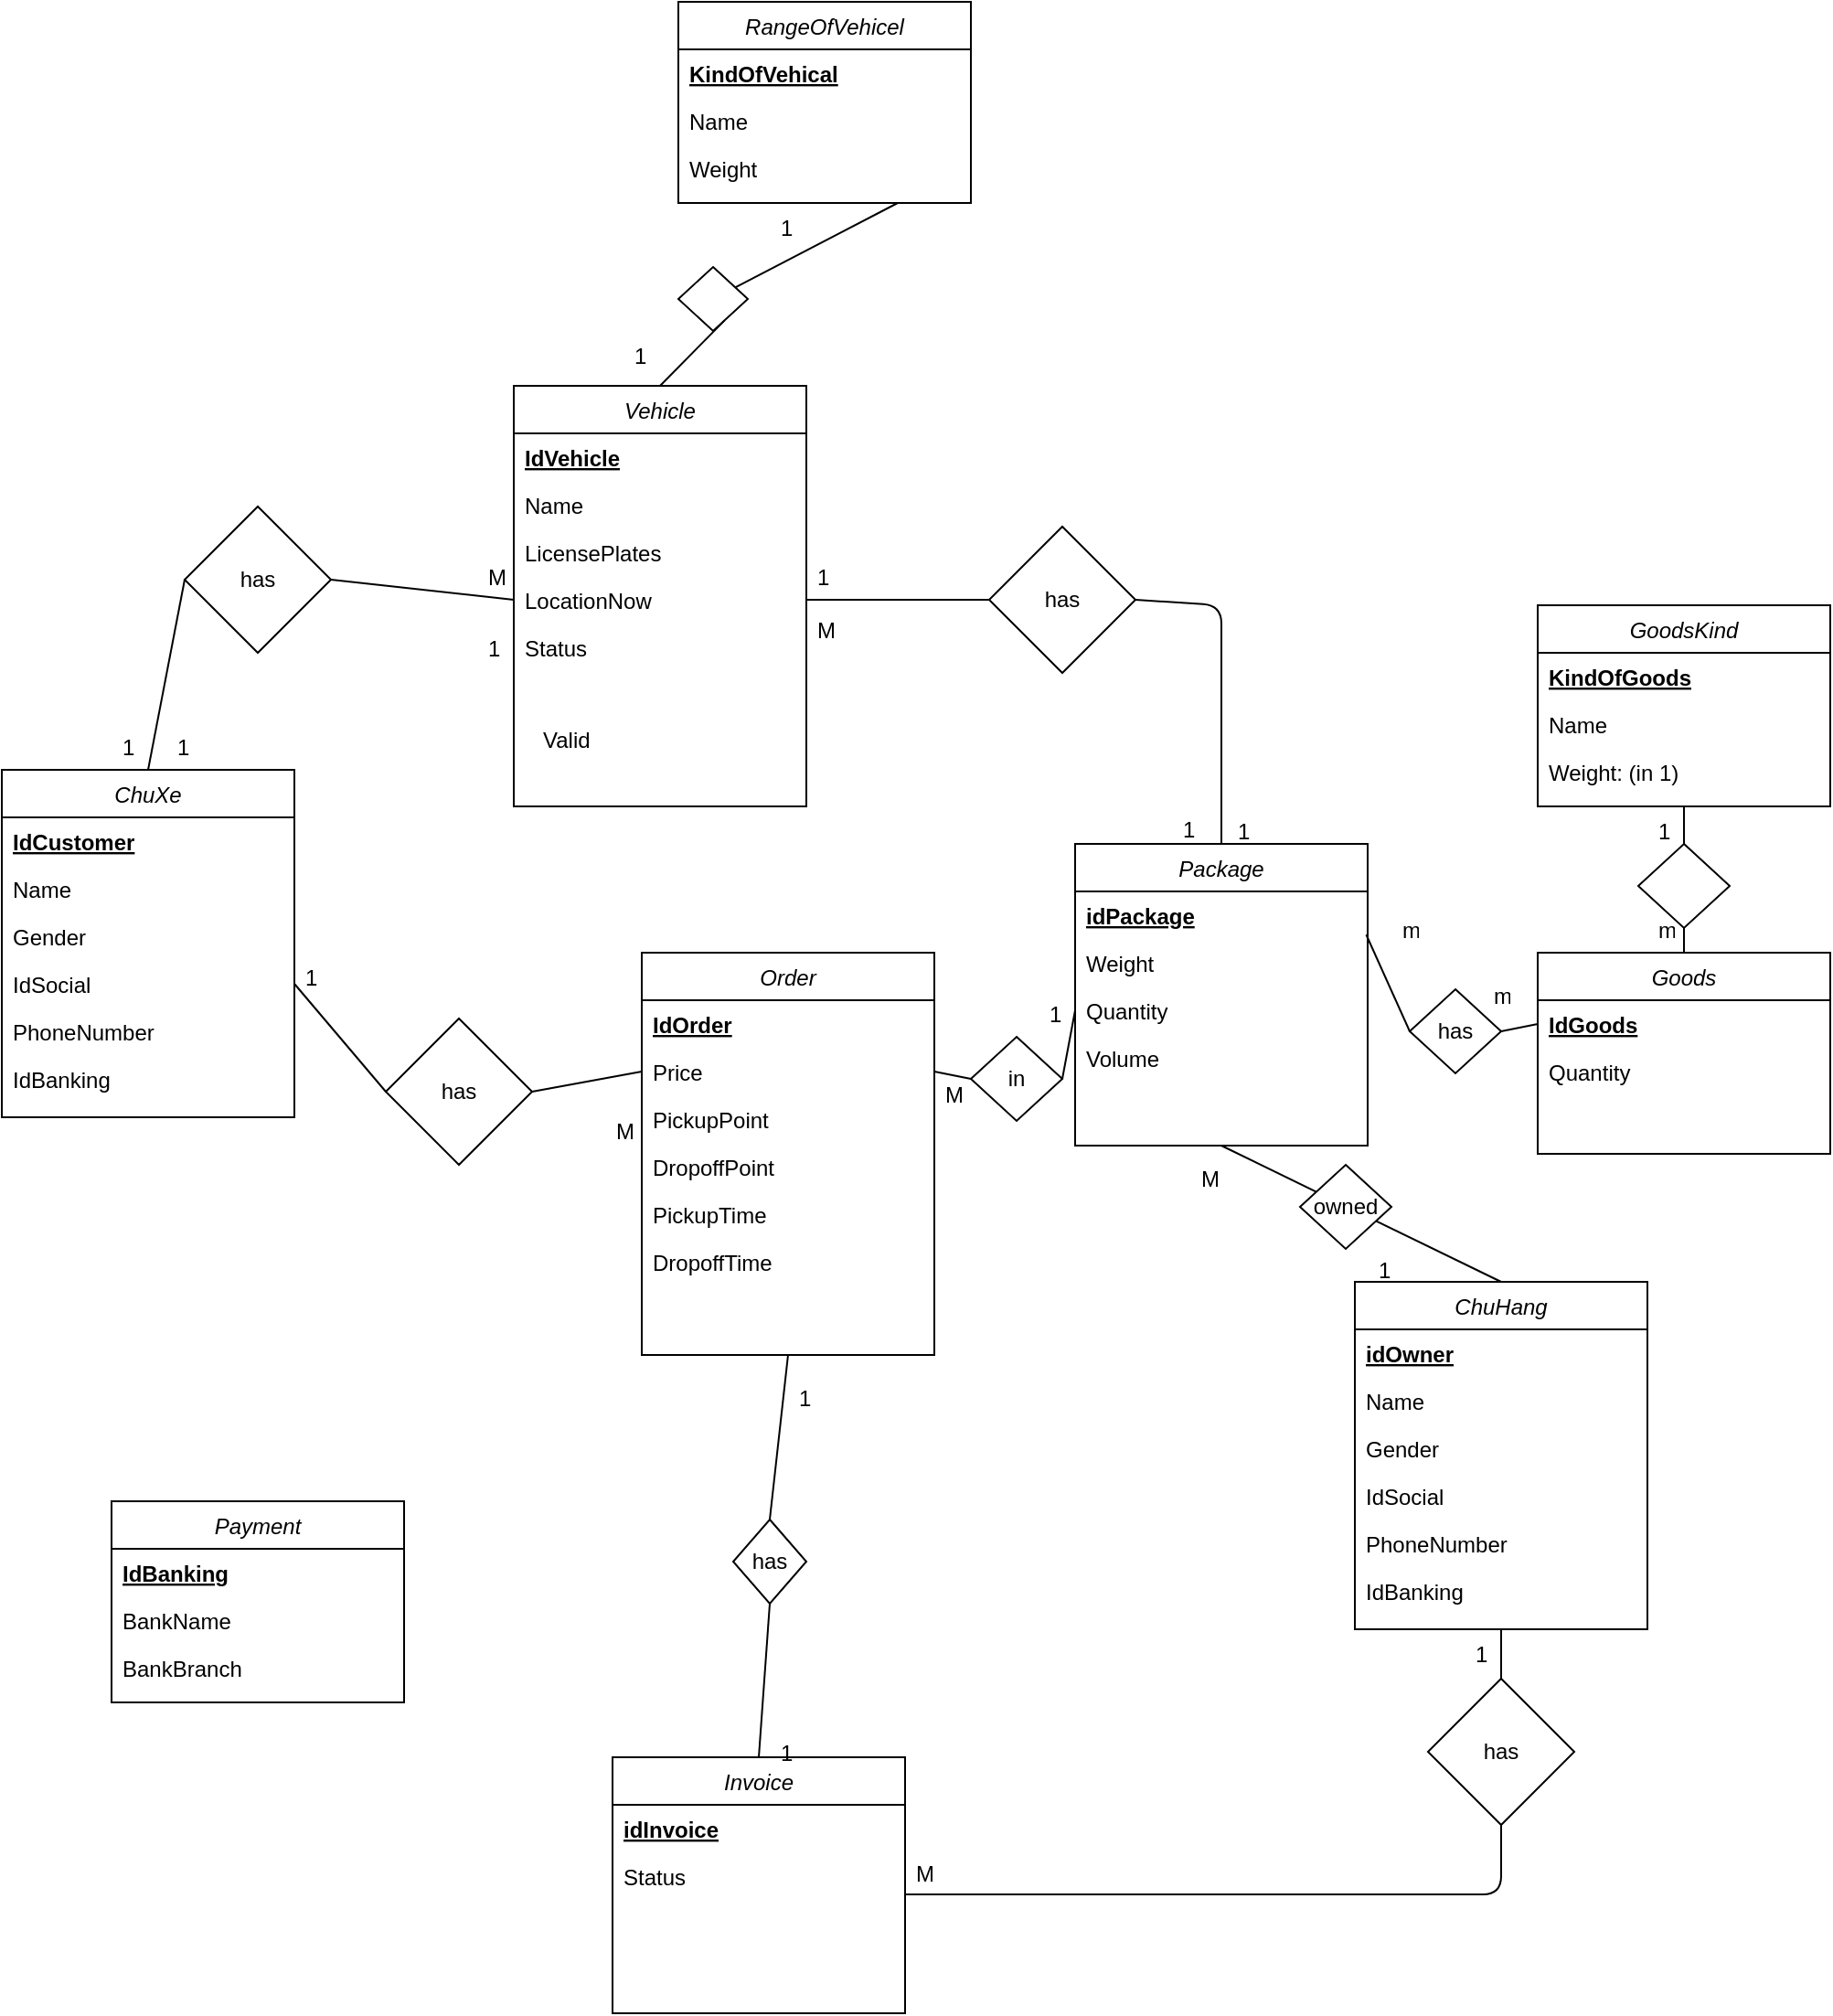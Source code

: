 <mxfile version="14.9.6" type="github">
  <diagram id="C5RBs43oDa-KdzZeNtuy" name="Page-1">
    <mxGraphModel dx="1450" dy="1906" grid="1" gridSize="10" guides="1" tooltips="1" connect="1" arrows="1" fold="1" page="1" pageScale="1" pageWidth="827" pageHeight="1169" math="0" shadow="0">
      <root>
        <mxCell id="WIyWlLk6GJQsqaUBKTNV-0" />
        <mxCell id="WIyWlLk6GJQsqaUBKTNV-1" parent="WIyWlLk6GJQsqaUBKTNV-0" />
        <mxCell id="zkfFHV4jXpPFQw0GAbJ--0" value="ChuXe" style="swimlane;fontStyle=2;align=center;verticalAlign=top;childLayout=stackLayout;horizontal=1;startSize=26;horizontalStack=0;resizeParent=1;resizeLast=0;collapsible=1;marginBottom=0;rounded=0;shadow=0;strokeWidth=1;" parent="WIyWlLk6GJQsqaUBKTNV-1" vertex="1">
          <mxGeometry x="80" y="250" width="160" height="190" as="geometry">
            <mxRectangle x="230" y="140" width="160" height="26" as="alternateBounds" />
          </mxGeometry>
        </mxCell>
        <mxCell id="zkfFHV4jXpPFQw0GAbJ--1" value="IdCustomer" style="text;align=left;verticalAlign=top;spacingLeft=4;spacingRight=4;overflow=hidden;rotatable=0;points=[[0,0.5],[1,0.5]];portConstraint=eastwest;fontStyle=5" parent="zkfFHV4jXpPFQw0GAbJ--0" vertex="1">
          <mxGeometry y="26" width="160" height="26" as="geometry" />
        </mxCell>
        <mxCell id="zkfFHV4jXpPFQw0GAbJ--2" value="Name" style="text;align=left;verticalAlign=top;spacingLeft=4;spacingRight=4;overflow=hidden;rotatable=0;points=[[0,0.5],[1,0.5]];portConstraint=eastwest;rounded=0;shadow=0;html=0;" parent="zkfFHV4jXpPFQw0GAbJ--0" vertex="1">
          <mxGeometry y="52" width="160" height="26" as="geometry" />
        </mxCell>
        <mxCell id="zkfFHV4jXpPFQw0GAbJ--3" value="Gender" style="text;align=left;verticalAlign=top;spacingLeft=4;spacingRight=4;overflow=hidden;rotatable=0;points=[[0,0.5],[1,0.5]];portConstraint=eastwest;rounded=0;shadow=0;html=0;" parent="zkfFHV4jXpPFQw0GAbJ--0" vertex="1">
          <mxGeometry y="78" width="160" height="26" as="geometry" />
        </mxCell>
        <mxCell id="LbnOYdS_xRsqvD0Dt-BC-5" value="IdSocial&#xa;" style="text;align=left;verticalAlign=top;spacingLeft=4;spacingRight=4;overflow=hidden;rotatable=0;points=[[0,0.5],[1,0.5]];portConstraint=eastwest;rounded=0;shadow=0;html=0;" parent="zkfFHV4jXpPFQw0GAbJ--0" vertex="1">
          <mxGeometry y="104" width="160" height="26" as="geometry" />
        </mxCell>
        <mxCell id="LbnOYdS_xRsqvD0Dt-BC-7" value="PhoneNumber&#xa;" style="text;align=left;verticalAlign=top;spacingLeft=4;spacingRight=4;overflow=hidden;rotatable=0;points=[[0,0.5],[1,0.5]];portConstraint=eastwest;rounded=0;shadow=0;html=0;" parent="zkfFHV4jXpPFQw0GAbJ--0" vertex="1">
          <mxGeometry y="130" width="160" height="26" as="geometry" />
        </mxCell>
        <mxCell id="LbnOYdS_xRsqvD0Dt-BC-6" value="IdBanking&#xa;" style="text;align=left;verticalAlign=top;spacingLeft=4;spacingRight=4;overflow=hidden;rotatable=0;points=[[0,0.5],[1,0.5]];portConstraint=eastwest;rounded=0;shadow=0;html=0;" parent="zkfFHV4jXpPFQw0GAbJ--0" vertex="1">
          <mxGeometry y="156" width="160" height="26" as="geometry" />
        </mxCell>
        <mxCell id="LbnOYdS_xRsqvD0Dt-BC-8" value="Payment" style="swimlane;fontStyle=2;align=center;verticalAlign=top;childLayout=stackLayout;horizontal=1;startSize=26;horizontalStack=0;resizeParent=1;resizeLast=0;collapsible=1;marginBottom=0;rounded=0;shadow=0;strokeWidth=1;" parent="WIyWlLk6GJQsqaUBKTNV-1" vertex="1">
          <mxGeometry x="140" y="650" width="160" height="110" as="geometry">
            <mxRectangle x="230" y="140" width="160" height="26" as="alternateBounds" />
          </mxGeometry>
        </mxCell>
        <mxCell id="LbnOYdS_xRsqvD0Dt-BC-9" value="IdBanking&#xa;" style="text;align=left;verticalAlign=top;spacingLeft=4;spacingRight=4;overflow=hidden;rotatable=0;points=[[0,0.5],[1,0.5]];portConstraint=eastwest;fontStyle=5" parent="LbnOYdS_xRsqvD0Dt-BC-8" vertex="1">
          <mxGeometry y="26" width="160" height="26" as="geometry" />
        </mxCell>
        <mxCell id="LbnOYdS_xRsqvD0Dt-BC-10" value="BankName" style="text;align=left;verticalAlign=top;spacingLeft=4;spacingRight=4;overflow=hidden;rotatable=0;points=[[0,0.5],[1,0.5]];portConstraint=eastwest;rounded=0;shadow=0;html=0;" parent="LbnOYdS_xRsqvD0Dt-BC-8" vertex="1">
          <mxGeometry y="52" width="160" height="26" as="geometry" />
        </mxCell>
        <mxCell id="LbnOYdS_xRsqvD0Dt-BC-13" value="BankBranch&#xa;" style="text;align=left;verticalAlign=top;spacingLeft=4;spacingRight=4;overflow=hidden;rotatable=0;points=[[0,0.5],[1,0.5]];portConstraint=eastwest;rounded=0;shadow=0;html=0;" parent="LbnOYdS_xRsqvD0Dt-BC-8" vertex="1">
          <mxGeometry y="78" width="160" height="26" as="geometry" />
        </mxCell>
        <mxCell id="LbnOYdS_xRsqvD0Dt-BC-24" value="Vehicle&#xa;&#xa;" style="swimlane;fontStyle=2;align=center;verticalAlign=top;childLayout=stackLayout;horizontal=1;startSize=26;horizontalStack=0;resizeParent=1;resizeLast=0;collapsible=1;marginBottom=0;rounded=0;shadow=0;strokeWidth=1;" parent="WIyWlLk6GJQsqaUBKTNV-1" vertex="1">
          <mxGeometry x="360" y="40" width="160" height="230" as="geometry">
            <mxRectangle x="230" y="140" width="160" height="26" as="alternateBounds" />
          </mxGeometry>
        </mxCell>
        <mxCell id="LbnOYdS_xRsqvD0Dt-BC-25" value="IdVehicle&#xa;&#xa;" style="text;align=left;verticalAlign=top;spacingLeft=4;spacingRight=4;overflow=hidden;rotatable=0;points=[[0,0.5],[1,0.5]];portConstraint=eastwest;fontStyle=5" parent="LbnOYdS_xRsqvD0Dt-BC-24" vertex="1">
          <mxGeometry y="26" width="160" height="26" as="geometry" />
        </mxCell>
        <mxCell id="V5KJxIIhQIPEZ72Jyf_U-101" value="Name" style="text;align=left;verticalAlign=top;spacingLeft=4;spacingRight=4;overflow=hidden;rotatable=0;points=[[0,0.5],[1,0.5]];portConstraint=eastwest;rounded=0;shadow=0;html=0;" vertex="1" parent="LbnOYdS_xRsqvD0Dt-BC-24">
          <mxGeometry y="52" width="160" height="26" as="geometry" />
        </mxCell>
        <mxCell id="V5KJxIIhQIPEZ72Jyf_U-98" value="LicensePlates" style="text;align=left;verticalAlign=top;spacingLeft=4;spacingRight=4;overflow=hidden;rotatable=0;points=[[0,0.5],[1,0.5]];portConstraint=eastwest;rounded=0;shadow=0;html=0;" vertex="1" parent="LbnOYdS_xRsqvD0Dt-BC-24">
          <mxGeometry y="78" width="160" height="26" as="geometry" />
        </mxCell>
        <mxCell id="LbnOYdS_xRsqvD0Dt-BC-82" value="LocationNow&#xa;" style="text;align=left;verticalAlign=top;spacingLeft=4;spacingRight=4;overflow=hidden;rotatable=0;points=[[0,0.5],[1,0.5]];portConstraint=eastwest;rounded=0;shadow=0;html=0;" parent="LbnOYdS_xRsqvD0Dt-BC-24" vertex="1">
          <mxGeometry y="104" width="160" height="26" as="geometry" />
        </mxCell>
        <mxCell id="V5KJxIIhQIPEZ72Jyf_U-100" value="Status" style="text;align=left;verticalAlign=top;spacingLeft=4;spacingRight=4;overflow=hidden;rotatable=0;points=[[0,0.5],[1,0.5]];portConstraint=eastwest;rounded=0;shadow=0;html=0;" vertex="1" parent="LbnOYdS_xRsqvD0Dt-BC-24">
          <mxGeometry y="130" width="160" height="26" as="geometry" />
        </mxCell>
        <mxCell id="LbnOYdS_xRsqvD0Dt-BC-31" value="RangeOfVehicel&#xa;" style="swimlane;fontStyle=2;align=center;verticalAlign=top;childLayout=stackLayout;horizontal=1;startSize=26;horizontalStack=0;resizeParent=1;resizeLast=0;collapsible=1;marginBottom=0;rounded=0;shadow=0;strokeWidth=1;" parent="WIyWlLk6GJQsqaUBKTNV-1" vertex="1">
          <mxGeometry x="450" y="-170" width="160" height="110" as="geometry">
            <mxRectangle x="230" y="140" width="160" height="26" as="alternateBounds" />
          </mxGeometry>
        </mxCell>
        <mxCell id="LbnOYdS_xRsqvD0Dt-BC-32" value="KindOfVehical" style="text;align=left;verticalAlign=top;spacingLeft=4;spacingRight=4;overflow=hidden;rotatable=0;points=[[0,0.5],[1,0.5]];portConstraint=eastwest;fontStyle=5" parent="LbnOYdS_xRsqvD0Dt-BC-31" vertex="1">
          <mxGeometry y="26" width="160" height="26" as="geometry" />
        </mxCell>
        <mxCell id="LbnOYdS_xRsqvD0Dt-BC-33" value="Name" style="text;align=left;verticalAlign=top;spacingLeft=4;spacingRight=4;overflow=hidden;rotatable=0;points=[[0,0.5],[1,0.5]];portConstraint=eastwest;rounded=0;shadow=0;html=0;" parent="LbnOYdS_xRsqvD0Dt-BC-31" vertex="1">
          <mxGeometry y="52" width="160" height="26" as="geometry" />
        </mxCell>
        <mxCell id="LbnOYdS_xRsqvD0Dt-BC-34" value="Weight" style="text;align=left;verticalAlign=top;spacingLeft=4;spacingRight=4;overflow=hidden;rotatable=0;points=[[0,0.5],[1,0.5]];portConstraint=eastwest;rounded=0;shadow=0;html=0;" parent="LbnOYdS_xRsqvD0Dt-BC-31" vertex="1">
          <mxGeometry y="78" width="160" height="26" as="geometry" />
        </mxCell>
        <mxCell id="LbnOYdS_xRsqvD0Dt-BC-42" value="Goods" style="swimlane;fontStyle=2;align=center;verticalAlign=top;childLayout=stackLayout;horizontal=1;startSize=26;horizontalStack=0;resizeParent=1;resizeLast=0;collapsible=1;marginBottom=0;rounded=0;shadow=0;strokeWidth=1;" parent="WIyWlLk6GJQsqaUBKTNV-1" vertex="1">
          <mxGeometry x="920" y="350" width="160" height="110" as="geometry">
            <mxRectangle x="230" y="140" width="160" height="26" as="alternateBounds" />
          </mxGeometry>
        </mxCell>
        <mxCell id="LbnOYdS_xRsqvD0Dt-BC-43" value="IdGoods&#xa;" style="text;align=left;verticalAlign=top;spacingLeft=4;spacingRight=4;overflow=hidden;rotatable=0;points=[[0,0.5],[1,0.5]];portConstraint=eastwest;fontStyle=5" parent="LbnOYdS_xRsqvD0Dt-BC-42" vertex="1">
          <mxGeometry y="26" width="160" height="26" as="geometry" />
        </mxCell>
        <mxCell id="LbnOYdS_xRsqvD0Dt-BC-44" value="Quantity" style="text;align=left;verticalAlign=top;spacingLeft=4;spacingRight=4;overflow=hidden;rotatable=0;points=[[0,0.5],[1,0.5]];portConstraint=eastwest;rounded=0;shadow=0;html=0;" parent="LbnOYdS_xRsqvD0Dt-BC-42" vertex="1">
          <mxGeometry y="52" width="160" height="26" as="geometry" />
        </mxCell>
        <mxCell id="LbnOYdS_xRsqvD0Dt-BC-50" value="GoodsKind" style="swimlane;fontStyle=2;align=center;verticalAlign=top;childLayout=stackLayout;horizontal=1;startSize=26;horizontalStack=0;resizeParent=1;resizeLast=0;collapsible=1;marginBottom=0;rounded=0;shadow=0;strokeWidth=1;" parent="WIyWlLk6GJQsqaUBKTNV-1" vertex="1">
          <mxGeometry x="920" y="160" width="160" height="110" as="geometry">
            <mxRectangle x="230" y="140" width="160" height="26" as="alternateBounds" />
          </mxGeometry>
        </mxCell>
        <mxCell id="LbnOYdS_xRsqvD0Dt-BC-51" value="KindOfGoods" style="text;align=left;verticalAlign=top;spacingLeft=4;spacingRight=4;overflow=hidden;rotatable=0;points=[[0,0.5],[1,0.5]];portConstraint=eastwest;fontStyle=5" parent="LbnOYdS_xRsqvD0Dt-BC-50" vertex="1">
          <mxGeometry y="26" width="160" height="26" as="geometry" />
        </mxCell>
        <mxCell id="LbnOYdS_xRsqvD0Dt-BC-52" value="Name" style="text;align=left;verticalAlign=top;spacingLeft=4;spacingRight=4;overflow=hidden;rotatable=0;points=[[0,0.5],[1,0.5]];portConstraint=eastwest;rounded=0;shadow=0;html=0;" parent="LbnOYdS_xRsqvD0Dt-BC-50" vertex="1">
          <mxGeometry y="52" width="160" height="26" as="geometry" />
        </mxCell>
        <mxCell id="LbnOYdS_xRsqvD0Dt-BC-53" value="Weight: (in 1)" style="text;align=left;verticalAlign=top;spacingLeft=4;spacingRight=4;overflow=hidden;rotatable=0;points=[[0,0.5],[1,0.5]];portConstraint=eastwest;rounded=0;shadow=0;html=0;" parent="LbnOYdS_xRsqvD0Dt-BC-50" vertex="1">
          <mxGeometry y="78" width="160" height="26" as="geometry" />
        </mxCell>
        <mxCell id="LbnOYdS_xRsqvD0Dt-BC-59" value="Package&#xa;" style="swimlane;fontStyle=2;align=center;verticalAlign=top;childLayout=stackLayout;horizontal=1;startSize=26;horizontalStack=0;resizeParent=1;resizeLast=0;collapsible=1;marginBottom=0;rounded=0;shadow=0;strokeWidth=1;" parent="WIyWlLk6GJQsqaUBKTNV-1" vertex="1">
          <mxGeometry x="667" y="290.5" width="160" height="165" as="geometry">
            <mxRectangle x="230" y="140" width="160" height="26" as="alternateBounds" />
          </mxGeometry>
        </mxCell>
        <mxCell id="LbnOYdS_xRsqvD0Dt-BC-60" value="idPackage" style="text;align=left;verticalAlign=top;spacingLeft=4;spacingRight=4;overflow=hidden;rotatable=0;points=[[0,0.5],[1,0.5]];portConstraint=eastwest;fontStyle=5" parent="LbnOYdS_xRsqvD0Dt-BC-59" vertex="1">
          <mxGeometry y="26" width="160" height="26" as="geometry" />
        </mxCell>
        <mxCell id="LbnOYdS_xRsqvD0Dt-BC-64" value="Weight" style="text;align=left;verticalAlign=top;spacingLeft=4;spacingRight=4;overflow=hidden;rotatable=0;points=[[0,0.5],[1,0.5]];portConstraint=eastwest;rounded=0;shadow=0;html=0;" parent="LbnOYdS_xRsqvD0Dt-BC-59" vertex="1">
          <mxGeometry y="52" width="160" height="26" as="geometry" />
        </mxCell>
        <mxCell id="LbnOYdS_xRsqvD0Dt-BC-65" value="Quantity" style="text;align=left;verticalAlign=top;spacingLeft=4;spacingRight=4;overflow=hidden;rotatable=0;points=[[0,0.5],[1,0.5]];portConstraint=eastwest;rounded=0;shadow=0;html=0;" parent="LbnOYdS_xRsqvD0Dt-BC-59" vertex="1">
          <mxGeometry y="78" width="160" height="26" as="geometry" />
        </mxCell>
        <mxCell id="V5KJxIIhQIPEZ72Jyf_U-104" value="Volume" style="text;align=left;verticalAlign=top;spacingLeft=4;spacingRight=4;overflow=hidden;rotatable=0;points=[[0,0.5],[1,0.5]];portConstraint=eastwest;rounded=0;shadow=0;html=0;" vertex="1" parent="LbnOYdS_xRsqvD0Dt-BC-59">
          <mxGeometry y="104" width="160" height="26" as="geometry" />
        </mxCell>
        <mxCell id="LbnOYdS_xRsqvD0Dt-BC-66" value="" style="endArrow=none;html=1;exitX=0;exitY=0.5;exitDx=0;exitDy=0;entryX=0.995;entryY=-0.092;entryDx=0;entryDy=0;entryPerimeter=0;startArrow=none;" parent="WIyWlLk6GJQsqaUBKTNV-1" source="V5KJxIIhQIPEZ72Jyf_U-82" target="LbnOYdS_xRsqvD0Dt-BC-64" edge="1">
          <mxGeometry width="50" height="50" relative="1" as="geometry">
            <mxPoint x="660" y="360" as="sourcePoint" />
            <mxPoint x="710" y="310" as="targetPoint" />
          </mxGeometry>
        </mxCell>
        <mxCell id="LbnOYdS_xRsqvD0Dt-BC-67" value="Order" style="swimlane;fontStyle=2;align=center;verticalAlign=top;childLayout=stackLayout;horizontal=1;startSize=26;horizontalStack=0;resizeParent=1;resizeLast=0;collapsible=1;marginBottom=0;rounded=0;shadow=0;strokeWidth=1;" parent="WIyWlLk6GJQsqaUBKTNV-1" vertex="1">
          <mxGeometry x="430" y="350" width="160" height="220" as="geometry">
            <mxRectangle x="230" y="140" width="160" height="26" as="alternateBounds" />
          </mxGeometry>
        </mxCell>
        <mxCell id="LbnOYdS_xRsqvD0Dt-BC-68" value="IdOrder" style="text;align=left;verticalAlign=top;spacingLeft=4;spacingRight=4;overflow=hidden;rotatable=0;points=[[0,0.5],[1,0.5]];portConstraint=eastwest;fontStyle=5" parent="LbnOYdS_xRsqvD0Dt-BC-67" vertex="1">
          <mxGeometry y="26" width="160" height="26" as="geometry" />
        </mxCell>
        <mxCell id="LbnOYdS_xRsqvD0Dt-BC-71" value="Price" style="text;align=left;verticalAlign=top;spacingLeft=4;spacingRight=4;overflow=hidden;rotatable=0;points=[[0,0.5],[1,0.5]];portConstraint=eastwest;rounded=0;shadow=0;html=0;" parent="LbnOYdS_xRsqvD0Dt-BC-67" vertex="1">
          <mxGeometry y="52" width="160" height="26" as="geometry" />
        </mxCell>
        <mxCell id="LbnOYdS_xRsqvD0Dt-BC-93" value="PickupPoint" style="text;align=left;verticalAlign=top;spacingLeft=4;spacingRight=4;overflow=hidden;rotatable=0;points=[[0,0.5],[1,0.5]];portConstraint=eastwest;rounded=0;shadow=0;html=0;" parent="LbnOYdS_xRsqvD0Dt-BC-67" vertex="1">
          <mxGeometry y="78" width="160" height="26" as="geometry" />
        </mxCell>
        <mxCell id="LbnOYdS_xRsqvD0Dt-BC-94" value="DropoffPoint&#xa;" style="text;align=left;verticalAlign=top;spacingLeft=4;spacingRight=4;overflow=hidden;rotatable=0;points=[[0,0.5],[1,0.5]];portConstraint=eastwest;rounded=0;shadow=0;html=0;" parent="LbnOYdS_xRsqvD0Dt-BC-67" vertex="1">
          <mxGeometry y="104" width="160" height="26" as="geometry" />
        </mxCell>
        <mxCell id="LbnOYdS_xRsqvD0Dt-BC-99" value="PickupTime" style="text;align=left;verticalAlign=top;spacingLeft=4;spacingRight=4;overflow=hidden;rotatable=0;points=[[0,0.5],[1,0.5]];portConstraint=eastwest;rounded=0;shadow=0;html=0;" parent="LbnOYdS_xRsqvD0Dt-BC-67" vertex="1">
          <mxGeometry y="130" width="160" height="26" as="geometry" />
        </mxCell>
        <mxCell id="LbnOYdS_xRsqvD0Dt-BC-100" value="DropoffTime" style="text;align=left;verticalAlign=top;spacingLeft=4;spacingRight=4;overflow=hidden;rotatable=0;points=[[0,0.5],[1,0.5]];portConstraint=eastwest;rounded=0;shadow=0;html=0;" parent="LbnOYdS_xRsqvD0Dt-BC-67" vertex="1">
          <mxGeometry y="156" width="160" height="26" as="geometry" />
        </mxCell>
        <mxCell id="LbnOYdS_xRsqvD0Dt-BC-105" value="Invoice" style="swimlane;fontStyle=2;align=center;verticalAlign=top;childLayout=stackLayout;horizontal=1;startSize=26;horizontalStack=0;resizeParent=1;resizeLast=0;collapsible=1;marginBottom=0;rounded=0;shadow=0;strokeWidth=1;" parent="WIyWlLk6GJQsqaUBKTNV-1" vertex="1">
          <mxGeometry x="414" y="790" width="160" height="140" as="geometry">
            <mxRectangle x="230" y="140" width="160" height="26" as="alternateBounds" />
          </mxGeometry>
        </mxCell>
        <mxCell id="LbnOYdS_xRsqvD0Dt-BC-106" value="idInvoice&#xa;" style="text;align=left;verticalAlign=top;spacingLeft=4;spacingRight=4;overflow=hidden;rotatable=0;points=[[0,0.5],[1,0.5]];portConstraint=eastwest;fontStyle=5" parent="LbnOYdS_xRsqvD0Dt-BC-105" vertex="1">
          <mxGeometry y="26" width="160" height="26" as="geometry" />
        </mxCell>
        <mxCell id="LbnOYdS_xRsqvD0Dt-BC-109" value="Status" style="text;align=left;verticalAlign=top;spacingLeft=4;spacingRight=4;overflow=hidden;rotatable=0;points=[[0,0.5],[1,0.5]];portConstraint=eastwest;rounded=0;shadow=0;html=0;" parent="LbnOYdS_xRsqvD0Dt-BC-105" vertex="1">
          <mxGeometry y="52" width="160" height="26" as="geometry" />
        </mxCell>
        <mxCell id="LbnOYdS_xRsqvD0Dt-BC-112" value="ChuHang" style="swimlane;fontStyle=2;align=center;verticalAlign=top;childLayout=stackLayout;horizontal=1;startSize=26;horizontalStack=0;resizeParent=1;resizeLast=0;collapsible=1;marginBottom=0;rounded=0;shadow=0;strokeWidth=1;" parent="WIyWlLk6GJQsqaUBKTNV-1" vertex="1">
          <mxGeometry x="820" y="530" width="160" height="190" as="geometry">
            <mxRectangle x="230" y="140" width="160" height="26" as="alternateBounds" />
          </mxGeometry>
        </mxCell>
        <mxCell id="LbnOYdS_xRsqvD0Dt-BC-113" value="idOwner" style="text;align=left;verticalAlign=top;spacingLeft=4;spacingRight=4;overflow=hidden;rotatable=0;points=[[0,0.5],[1,0.5]];portConstraint=eastwest;fontStyle=5" parent="LbnOYdS_xRsqvD0Dt-BC-112" vertex="1">
          <mxGeometry y="26" width="160" height="26" as="geometry" />
        </mxCell>
        <mxCell id="LbnOYdS_xRsqvD0Dt-BC-114" value="Name" style="text;align=left;verticalAlign=top;spacingLeft=4;spacingRight=4;overflow=hidden;rotatable=0;points=[[0,0.5],[1,0.5]];portConstraint=eastwest;rounded=0;shadow=0;html=0;" parent="LbnOYdS_xRsqvD0Dt-BC-112" vertex="1">
          <mxGeometry y="52" width="160" height="26" as="geometry" />
        </mxCell>
        <mxCell id="LbnOYdS_xRsqvD0Dt-BC-115" value="Gender" style="text;align=left;verticalAlign=top;spacingLeft=4;spacingRight=4;overflow=hidden;rotatable=0;points=[[0,0.5],[1,0.5]];portConstraint=eastwest;rounded=0;shadow=0;html=0;" parent="LbnOYdS_xRsqvD0Dt-BC-112" vertex="1">
          <mxGeometry y="78" width="160" height="26" as="geometry" />
        </mxCell>
        <mxCell id="LbnOYdS_xRsqvD0Dt-BC-116" value="IdSocial" style="text;align=left;verticalAlign=top;spacingLeft=4;spacingRight=4;overflow=hidden;rotatable=0;points=[[0,0.5],[1,0.5]];portConstraint=eastwest;rounded=0;shadow=0;html=0;" parent="LbnOYdS_xRsqvD0Dt-BC-112" vertex="1">
          <mxGeometry y="104" width="160" height="26" as="geometry" />
        </mxCell>
        <mxCell id="LbnOYdS_xRsqvD0Dt-BC-117" value="PhoneNumber" style="text;align=left;verticalAlign=top;spacingLeft=4;spacingRight=4;overflow=hidden;rotatable=0;points=[[0,0.5],[1,0.5]];portConstraint=eastwest;rounded=0;shadow=0;html=0;" parent="LbnOYdS_xRsqvD0Dt-BC-112" vertex="1">
          <mxGeometry y="130" width="160" height="26" as="geometry" />
        </mxCell>
        <mxCell id="LbnOYdS_xRsqvD0Dt-BC-118" value="IdBanking" style="text;align=left;verticalAlign=top;spacingLeft=4;spacingRight=4;overflow=hidden;rotatable=0;points=[[0,0.5],[1,0.5]];portConstraint=eastwest;rounded=0;shadow=0;html=0;" parent="LbnOYdS_xRsqvD0Dt-BC-112" vertex="1">
          <mxGeometry y="156" width="160" height="26" as="geometry" />
        </mxCell>
        <mxCell id="V5KJxIIhQIPEZ72Jyf_U-6" value="1" style="text;strokeColor=none;fillColor=none;align=left;verticalAlign=top;spacingLeft=4;spacingRight=4;overflow=hidden;rotatable=0;points=[[0,0.5],[1,0.5]];portConstraint=eastwest;" vertex="1" parent="WIyWlLk6GJQsqaUBKTNV-1">
          <mxGeometry x="420" y="10" width="60" height="26" as="geometry" />
        </mxCell>
        <mxCell id="V5KJxIIhQIPEZ72Jyf_U-7" value="1" style="text;strokeColor=none;fillColor=none;align=left;verticalAlign=top;spacingLeft=4;spacingRight=4;overflow=hidden;rotatable=0;points=[[0,0.5],[1,0.5]];portConstraint=eastwest;" vertex="1" parent="WIyWlLk6GJQsqaUBKTNV-1">
          <mxGeometry x="500" y="-60" width="20" height="26" as="geometry" />
        </mxCell>
        <mxCell id="V5KJxIIhQIPEZ72Jyf_U-8" value="" style="endArrow=none;html=1;entryX=0.75;entryY=1;entryDx=0;entryDy=0;startArrow=none;" edge="1" parent="WIyWlLk6GJQsqaUBKTNV-1" source="V5KJxIIhQIPEZ72Jyf_U-78" target="LbnOYdS_xRsqvD0Dt-BC-31">
          <mxGeometry width="50" height="50" relative="1" as="geometry">
            <mxPoint x="440" y="40" as="sourcePoint" />
            <mxPoint x="480" y="-40" as="targetPoint" />
          </mxGeometry>
        </mxCell>
        <mxCell id="V5KJxIIhQIPEZ72Jyf_U-12" value="" style="endArrow=none;html=1;entryX=0;entryY=0.5;entryDx=0;entryDy=0;exitX=1;exitY=0.5;exitDx=0;exitDy=0;startArrow=none;" edge="1" parent="WIyWlLk6GJQsqaUBKTNV-1" source="V5KJxIIhQIPEZ72Jyf_U-65">
          <mxGeometry width="50" height="50" relative="1" as="geometry">
            <mxPoint x="245" y="250" as="sourcePoint" />
            <mxPoint x="360" y="157" as="targetPoint" />
          </mxGeometry>
        </mxCell>
        <mxCell id="V5KJxIIhQIPEZ72Jyf_U-13" value="1" style="text;strokeColor=none;fillColor=none;align=left;verticalAlign=top;spacingLeft=4;spacingRight=4;overflow=hidden;rotatable=0;points=[[0,0.5],[1,0.5]];portConstraint=eastwest;" vertex="1" parent="WIyWlLk6GJQsqaUBKTNV-1">
          <mxGeometry x="140" y="224" width="20" height="26" as="geometry" />
        </mxCell>
        <mxCell id="V5KJxIIhQIPEZ72Jyf_U-14" value="M" style="text;strokeColor=none;fillColor=none;align=left;verticalAlign=top;spacingLeft=4;spacingRight=4;overflow=hidden;rotatable=0;points=[[0,0.5],[1,0.5]];portConstraint=eastwest;" vertex="1" parent="WIyWlLk6GJQsqaUBKTNV-1">
          <mxGeometry x="340" y="131" width="20" height="26" as="geometry" />
        </mxCell>
        <mxCell id="V5KJxIIhQIPEZ72Jyf_U-15" value="1" style="text;strokeColor=none;fillColor=none;align=left;verticalAlign=top;spacingLeft=4;spacingRight=4;overflow=hidden;rotatable=0;points=[[0,0.5],[1,0.5]];portConstraint=eastwest;" vertex="1" parent="WIyWlLk6GJQsqaUBKTNV-1">
          <mxGeometry x="340" y="170" width="20" height="26" as="geometry" />
        </mxCell>
        <mxCell id="V5KJxIIhQIPEZ72Jyf_U-16" value="1" style="text;strokeColor=none;fillColor=none;align=left;verticalAlign=top;spacingLeft=4;spacingRight=4;overflow=hidden;rotatable=0;points=[[0,0.5],[1,0.5]];portConstraint=eastwest;" vertex="1" parent="WIyWlLk6GJQsqaUBKTNV-1">
          <mxGeometry x="170" y="224" width="20" height="26" as="geometry" />
        </mxCell>
        <mxCell id="V5KJxIIhQIPEZ72Jyf_U-17" value="" style="endArrow=none;html=1;exitX=0;exitY=0.5;exitDx=0;exitDy=0;entryX=1;entryY=0.5;entryDx=0;entryDy=0;startArrow=none;" edge="1" parent="WIyWlLk6GJQsqaUBKTNV-1" source="V5KJxIIhQIPEZ72Jyf_U-75">
          <mxGeometry width="50" height="50" relative="1" as="geometry">
            <mxPoint x="750" y="150" as="sourcePoint" />
            <mxPoint x="520" y="157" as="targetPoint" />
            <Array as="points" />
          </mxGeometry>
        </mxCell>
        <mxCell id="V5KJxIIhQIPEZ72Jyf_U-18" value="1" style="text;strokeColor=none;fillColor=none;align=left;verticalAlign=top;spacingLeft=4;spacingRight=4;overflow=hidden;rotatable=0;points=[[0,0.5],[1,0.5]];portConstraint=eastwest;" vertex="1" parent="WIyWlLk6GJQsqaUBKTNV-1">
          <mxGeometry x="520" y="131" width="20" height="26" as="geometry" />
        </mxCell>
        <mxCell id="V5KJxIIhQIPEZ72Jyf_U-19" value="1" style="text;strokeColor=none;fillColor=none;align=left;verticalAlign=top;spacingLeft=4;spacingRight=4;overflow=hidden;rotatable=0;points=[[0,0.5],[1,0.5]];portConstraint=eastwest;" vertex="1" parent="WIyWlLk6GJQsqaUBKTNV-1">
          <mxGeometry x="750" y="270" width="20" height="26" as="geometry" />
        </mxCell>
        <mxCell id="V5KJxIIhQIPEZ72Jyf_U-20" value="1" style="text;strokeColor=none;fillColor=none;align=left;verticalAlign=top;spacingLeft=4;spacingRight=4;overflow=hidden;rotatable=0;points=[[0,0.5],[1,0.5]];portConstraint=eastwest;" vertex="1" parent="WIyWlLk6GJQsqaUBKTNV-1">
          <mxGeometry x="720" y="269" width="20" height="26" as="geometry" />
        </mxCell>
        <mxCell id="V5KJxIIhQIPEZ72Jyf_U-21" value="M" style="text;strokeColor=none;fillColor=none;align=left;verticalAlign=top;spacingLeft=4;spacingRight=4;overflow=hidden;rotatable=0;points=[[0,0.5],[1,0.5]];portConstraint=eastwest;" vertex="1" parent="WIyWlLk6GJQsqaUBKTNV-1">
          <mxGeometry x="520" y="160" width="20" height="26" as="geometry" />
        </mxCell>
        <mxCell id="V5KJxIIhQIPEZ72Jyf_U-22" value="" style="endArrow=none;html=1;exitX=0.5;exitY=0;exitDx=0;exitDy=0;entryX=0.5;entryY=1;entryDx=0;entryDy=0;" edge="1" parent="WIyWlLk6GJQsqaUBKTNV-1" source="LbnOYdS_xRsqvD0Dt-BC-42" target="LbnOYdS_xRsqvD0Dt-BC-50">
          <mxGeometry width="50" height="50" relative="1" as="geometry">
            <mxPoint x="890" y="350" as="sourcePoint" />
            <mxPoint x="940" y="300" as="targetPoint" />
          </mxGeometry>
        </mxCell>
        <mxCell id="V5KJxIIhQIPEZ72Jyf_U-25" value="1" style="text;strokeColor=none;fillColor=none;align=left;verticalAlign=top;spacingLeft=4;spacingRight=4;overflow=hidden;rotatable=0;points=[[0,0.5],[1,0.5]];portConstraint=eastwest;" vertex="1" parent="WIyWlLk6GJQsqaUBKTNV-1">
          <mxGeometry x="980" y="270" width="20" height="26" as="geometry" />
        </mxCell>
        <mxCell id="V5KJxIIhQIPEZ72Jyf_U-27" value="m" style="text;strokeColor=none;fillColor=none;align=left;verticalAlign=top;spacingLeft=4;spacingRight=4;overflow=hidden;rotatable=0;points=[[0,0.5],[1,0.5]];portConstraint=eastwest;" vertex="1" parent="WIyWlLk6GJQsqaUBKTNV-1">
          <mxGeometry x="980" y="324" width="20" height="26" as="geometry" />
        </mxCell>
        <mxCell id="V5KJxIIhQIPEZ72Jyf_U-30" value="" style="endArrow=none;html=1;exitX=0.5;exitY=0;exitDx=0;exitDy=0;entryX=0.5;entryY=1;entryDx=0;entryDy=0;" edge="1" parent="WIyWlLk6GJQsqaUBKTNV-1" source="LbnOYdS_xRsqvD0Dt-BC-112" target="LbnOYdS_xRsqvD0Dt-BC-59">
          <mxGeometry width="50" height="50" relative="1" as="geometry">
            <mxPoint x="780" y="510" as="sourcePoint" />
            <mxPoint x="830" y="460" as="targetPoint" />
          </mxGeometry>
        </mxCell>
        <mxCell id="V5KJxIIhQIPEZ72Jyf_U-31" value="1" style="text;strokeColor=none;fillColor=none;align=left;verticalAlign=top;spacingLeft=4;spacingRight=4;overflow=hidden;rotatable=0;points=[[0,0.5],[1,0.5]];portConstraint=eastwest;" vertex="1" parent="WIyWlLk6GJQsqaUBKTNV-1">
          <mxGeometry x="827" y="510" width="20" height="26" as="geometry" />
        </mxCell>
        <mxCell id="V5KJxIIhQIPEZ72Jyf_U-32" value="M" style="text;strokeColor=none;fillColor=none;align=left;verticalAlign=top;spacingLeft=4;spacingRight=4;overflow=hidden;rotatable=0;points=[[0,0.5],[1,0.5]];portConstraint=eastwest;" vertex="1" parent="WIyWlLk6GJQsqaUBKTNV-1">
          <mxGeometry x="730" y="460" width="20" height="26" as="geometry" />
        </mxCell>
        <mxCell id="V5KJxIIhQIPEZ72Jyf_U-34" value="" style="endArrow=none;html=1;entryX=0;entryY=0.5;entryDx=0;entryDy=0;exitX=1;exitY=0.5;exitDx=0;exitDy=0;startArrow=none;" edge="1" parent="WIyWlLk6GJQsqaUBKTNV-1" source="V5KJxIIhQIPEZ72Jyf_U-86">
          <mxGeometry width="50" height="50" relative="1" as="geometry">
            <mxPoint x="540" y="430" as="sourcePoint" />
            <mxPoint x="667" y="381.5" as="targetPoint" />
          </mxGeometry>
        </mxCell>
        <mxCell id="V5KJxIIhQIPEZ72Jyf_U-35" value="1" style="text;strokeColor=none;fillColor=none;align=left;verticalAlign=top;spacingLeft=4;spacingRight=4;overflow=hidden;rotatable=0;points=[[0,0.5],[1,0.5]];portConstraint=eastwest;" vertex="1" parent="WIyWlLk6GJQsqaUBKTNV-1">
          <mxGeometry x="647" y="370" width="20" height="26" as="geometry" />
        </mxCell>
        <mxCell id="V5KJxIIhQIPEZ72Jyf_U-36" value="M" style="text;strokeColor=none;fillColor=none;align=left;verticalAlign=top;spacingLeft=4;spacingRight=4;overflow=hidden;rotatable=0;points=[[0,0.5],[1,0.5]];portConstraint=eastwest;" vertex="1" parent="WIyWlLk6GJQsqaUBKTNV-1">
          <mxGeometry x="590" y="414" width="20" height="26" as="geometry" />
        </mxCell>
        <mxCell id="V5KJxIIhQIPEZ72Jyf_U-39" value="" style="endArrow=none;html=1;entryX=0;entryY=0.5;entryDx=0;entryDy=0;exitX=1;exitY=0.5;exitDx=0;exitDy=0;" edge="1" parent="WIyWlLk6GJQsqaUBKTNV-1" source="LbnOYdS_xRsqvD0Dt-BC-5" target="V5KJxIIhQIPEZ72Jyf_U-71">
          <mxGeometry width="50" height="50" relative="1" as="geometry">
            <mxPoint x="310" y="396" as="sourcePoint" />
            <mxPoint x="360" y="346" as="targetPoint" />
          </mxGeometry>
        </mxCell>
        <mxCell id="V5KJxIIhQIPEZ72Jyf_U-40" value="1" style="text;strokeColor=none;fillColor=none;align=left;verticalAlign=top;spacingLeft=4;spacingRight=4;overflow=hidden;rotatable=0;points=[[0,0.5],[1,0.5]];portConstraint=eastwest;" vertex="1" parent="WIyWlLk6GJQsqaUBKTNV-1">
          <mxGeometry x="240" y="350" width="20" height="26" as="geometry" />
        </mxCell>
        <mxCell id="V5KJxIIhQIPEZ72Jyf_U-41" value="M" style="text;strokeColor=none;fillColor=none;align=left;verticalAlign=top;spacingLeft=4;spacingRight=4;overflow=hidden;rotatable=0;points=[[0,0.5],[1,0.5]];portConstraint=eastwest;" vertex="1" parent="WIyWlLk6GJQsqaUBKTNV-1">
          <mxGeometry x="410" y="434" width="20" height="26" as="geometry" />
        </mxCell>
        <mxCell id="V5KJxIIhQIPEZ72Jyf_U-44" value="" style="endArrow=none;html=1;entryX=0.5;entryY=1;entryDx=0;entryDy=0;exitX=0.5;exitY=0;exitDx=0;exitDy=0;startArrow=none;" edge="1" parent="WIyWlLk6GJQsqaUBKTNV-1" source="V5KJxIIhQIPEZ72Jyf_U-92" target="LbnOYdS_xRsqvD0Dt-BC-67">
          <mxGeometry width="50" height="50" relative="1" as="geometry">
            <mxPoint x="520" y="720" as="sourcePoint" />
            <mxPoint x="680" y="510" as="targetPoint" />
          </mxGeometry>
        </mxCell>
        <mxCell id="V5KJxIIhQIPEZ72Jyf_U-51" value="1" style="text;strokeColor=none;fillColor=none;align=left;verticalAlign=top;spacingLeft=4;spacingRight=4;overflow=hidden;rotatable=0;points=[[0,0.5],[1,0.5]];portConstraint=eastwest;" vertex="1" parent="WIyWlLk6GJQsqaUBKTNV-1">
          <mxGeometry x="510" y="580" width="20" height="26" as="geometry" />
        </mxCell>
        <mxCell id="V5KJxIIhQIPEZ72Jyf_U-52" value="1" style="text;strokeColor=none;fillColor=none;align=left;verticalAlign=top;spacingLeft=4;spacingRight=4;overflow=hidden;rotatable=0;points=[[0,0.5],[1,0.5]];portConstraint=eastwest;" vertex="1" parent="WIyWlLk6GJQsqaUBKTNV-1">
          <mxGeometry x="500" y="774" width="20" height="26" as="geometry" />
        </mxCell>
        <mxCell id="V5KJxIIhQIPEZ72Jyf_U-54" value="" style="endArrow=none;html=1;entryX=0.5;entryY=1;entryDx=0;entryDy=0;exitX=1;exitY=0.5;exitDx=0;exitDy=0;" edge="1" parent="WIyWlLk6GJQsqaUBKTNV-1" target="LbnOYdS_xRsqvD0Dt-BC-112">
          <mxGeometry width="50" height="50" relative="1" as="geometry">
            <mxPoint x="574" y="865" as="sourcePoint" />
            <mxPoint x="755" y="840" as="targetPoint" />
            <Array as="points">
              <mxPoint x="900" y="865" />
            </Array>
          </mxGeometry>
        </mxCell>
        <mxCell id="V5KJxIIhQIPEZ72Jyf_U-60" value="M" style="text;strokeColor=none;fillColor=none;align=left;verticalAlign=top;spacingLeft=4;spacingRight=4;overflow=hidden;rotatable=0;points=[[0,0.5],[1,0.5]];portConstraint=eastwest;" vertex="1" parent="WIyWlLk6GJQsqaUBKTNV-1">
          <mxGeometry x="574" y="840" width="20" height="26" as="geometry" />
        </mxCell>
        <mxCell id="V5KJxIIhQIPEZ72Jyf_U-64" value="1" style="text;strokeColor=none;fillColor=none;align=left;verticalAlign=top;spacingLeft=4;spacingRight=4;overflow=hidden;rotatable=0;points=[[0,0.5],[1,0.5]];portConstraint=eastwest;" vertex="1" parent="WIyWlLk6GJQsqaUBKTNV-1">
          <mxGeometry x="880" y="720" width="20" height="26" as="geometry" />
        </mxCell>
        <mxCell id="V5KJxIIhQIPEZ72Jyf_U-65" value="has" style="rhombus;whiteSpace=wrap;html=1;" vertex="1" parent="WIyWlLk6GJQsqaUBKTNV-1">
          <mxGeometry x="180" y="106" width="80" height="80" as="geometry" />
        </mxCell>
        <mxCell id="V5KJxIIhQIPEZ72Jyf_U-66" value="" style="endArrow=none;html=1;entryX=0;entryY=0.5;entryDx=0;entryDy=0;exitX=0.5;exitY=0;exitDx=0;exitDy=0;" edge="1" parent="WIyWlLk6GJQsqaUBKTNV-1" source="zkfFHV4jXpPFQw0GAbJ--0" target="V5KJxIIhQIPEZ72Jyf_U-65">
          <mxGeometry width="50" height="50" relative="1" as="geometry">
            <mxPoint x="160" y="250" as="sourcePoint" />
            <mxPoint x="360" y="157" as="targetPoint" />
          </mxGeometry>
        </mxCell>
        <mxCell id="V5KJxIIhQIPEZ72Jyf_U-67" style="edgeStyle=orthogonalEdgeStyle;rounded=0;orthogonalLoop=1;jettySize=auto;html=1;exitX=1;exitY=0.5;exitDx=0;exitDy=0;" edge="1" parent="WIyWlLk6GJQsqaUBKTNV-1" source="V5KJxIIhQIPEZ72Jyf_U-16" target="V5KJxIIhQIPEZ72Jyf_U-16">
          <mxGeometry relative="1" as="geometry" />
        </mxCell>
        <mxCell id="V5KJxIIhQIPEZ72Jyf_U-69" value="has" style="rhombus;whiteSpace=wrap;html=1;" vertex="1" parent="WIyWlLk6GJQsqaUBKTNV-1">
          <mxGeometry x="860" y="747" width="80" height="80" as="geometry" />
        </mxCell>
        <mxCell id="V5KJxIIhQIPEZ72Jyf_U-71" value="has" style="rhombus;whiteSpace=wrap;html=1;" vertex="1" parent="WIyWlLk6GJQsqaUBKTNV-1">
          <mxGeometry x="290" y="386" width="80" height="80" as="geometry" />
        </mxCell>
        <mxCell id="V5KJxIIhQIPEZ72Jyf_U-72" value="" style="endArrow=none;html=1;entryX=0;entryY=0.5;entryDx=0;entryDy=0;exitX=1;exitY=0.5;exitDx=0;exitDy=0;" edge="1" parent="WIyWlLk6GJQsqaUBKTNV-1" source="V5KJxIIhQIPEZ72Jyf_U-71" target="LbnOYdS_xRsqvD0Dt-BC-71">
          <mxGeometry width="50" height="50" relative="1" as="geometry">
            <mxPoint x="370" y="423.5" as="sourcePoint" />
            <mxPoint x="420" y="482.5" as="targetPoint" />
          </mxGeometry>
        </mxCell>
        <mxCell id="V5KJxIIhQIPEZ72Jyf_U-75" value="has" style="rhombus;whiteSpace=wrap;html=1;" vertex="1" parent="WIyWlLk6GJQsqaUBKTNV-1">
          <mxGeometry x="620" y="117" width="80" height="80" as="geometry" />
        </mxCell>
        <mxCell id="V5KJxIIhQIPEZ72Jyf_U-76" value="" style="endArrow=none;html=1;exitX=0.5;exitY=0;exitDx=0;exitDy=0;entryX=1;entryY=0.5;entryDx=0;entryDy=0;" edge="1" parent="WIyWlLk6GJQsqaUBKTNV-1" source="LbnOYdS_xRsqvD0Dt-BC-59" target="V5KJxIIhQIPEZ72Jyf_U-75">
          <mxGeometry width="50" height="50" relative="1" as="geometry">
            <mxPoint x="747" y="290.5" as="sourcePoint" />
            <mxPoint x="520" y="157" as="targetPoint" />
            <Array as="points">
              <mxPoint x="747" y="160" />
            </Array>
          </mxGeometry>
        </mxCell>
        <mxCell id="V5KJxIIhQIPEZ72Jyf_U-78" value="" style="rhombus;whiteSpace=wrap;html=1;" vertex="1" parent="WIyWlLk6GJQsqaUBKTNV-1">
          <mxGeometry x="450" y="-25" width="38" height="35" as="geometry" />
        </mxCell>
        <mxCell id="V5KJxIIhQIPEZ72Jyf_U-79" value="" style="endArrow=none;html=1;entryX=0.75;entryY=1;entryDx=0;entryDy=0;" edge="1" parent="WIyWlLk6GJQsqaUBKTNV-1" target="V5KJxIIhQIPEZ72Jyf_U-78">
          <mxGeometry width="50" height="50" relative="1" as="geometry">
            <mxPoint x="440" y="40" as="sourcePoint" />
            <mxPoint x="490" y="-50" as="targetPoint" />
          </mxGeometry>
        </mxCell>
        <mxCell id="V5KJxIIhQIPEZ72Jyf_U-82" value="has" style="rhombus;whiteSpace=wrap;html=1;" vertex="1" parent="WIyWlLk6GJQsqaUBKTNV-1">
          <mxGeometry x="850" y="370" width="50" height="46" as="geometry" />
        </mxCell>
        <mxCell id="V5KJxIIhQIPEZ72Jyf_U-83" value="" style="endArrow=none;html=1;exitX=0;exitY=0.5;exitDx=0;exitDy=0;entryX=1;entryY=0.5;entryDx=0;entryDy=0;" edge="1" parent="WIyWlLk6GJQsqaUBKTNV-1" source="LbnOYdS_xRsqvD0Dt-BC-43" target="V5KJxIIhQIPEZ72Jyf_U-82">
          <mxGeometry width="50" height="50" relative="1" as="geometry">
            <mxPoint x="920" y="389" as="sourcePoint" />
            <mxPoint x="826.2" y="392.108" as="targetPoint" />
          </mxGeometry>
        </mxCell>
        <mxCell id="V5KJxIIhQIPEZ72Jyf_U-84" value="" style="rhombus;whiteSpace=wrap;html=1;" vertex="1" parent="WIyWlLk6GJQsqaUBKTNV-1">
          <mxGeometry x="975" y="290.5" width="50" height="46" as="geometry" />
        </mxCell>
        <mxCell id="V5KJxIIhQIPEZ72Jyf_U-85" value="owned" style="rhombus;whiteSpace=wrap;html=1;" vertex="1" parent="WIyWlLk6GJQsqaUBKTNV-1">
          <mxGeometry x="790" y="466" width="50" height="46" as="geometry" />
        </mxCell>
        <mxCell id="V5KJxIIhQIPEZ72Jyf_U-86" value="in" style="rhombus;whiteSpace=wrap;html=1;" vertex="1" parent="WIyWlLk6GJQsqaUBKTNV-1">
          <mxGeometry x="610" y="396" width="50" height="46" as="geometry" />
        </mxCell>
        <mxCell id="V5KJxIIhQIPEZ72Jyf_U-87" value="" style="endArrow=none;html=1;entryX=0;entryY=0.5;entryDx=0;entryDy=0;exitX=1;exitY=0.5;exitDx=0;exitDy=0;" edge="1" parent="WIyWlLk6GJQsqaUBKTNV-1" source="LbnOYdS_xRsqvD0Dt-BC-71" target="V5KJxIIhQIPEZ72Jyf_U-86">
          <mxGeometry width="50" height="50" relative="1" as="geometry">
            <mxPoint x="590" y="467" as="sourcePoint" />
            <mxPoint x="667" y="381.5" as="targetPoint" />
          </mxGeometry>
        </mxCell>
        <mxCell id="V5KJxIIhQIPEZ72Jyf_U-92" value="has" style="rhombus;whiteSpace=wrap;html=1;" vertex="1" parent="WIyWlLk6GJQsqaUBKTNV-1">
          <mxGeometry x="480" y="660" width="40" height="46" as="geometry" />
        </mxCell>
        <mxCell id="V5KJxIIhQIPEZ72Jyf_U-94" value="" style="endArrow=none;html=1;entryX=0.5;entryY=1;entryDx=0;entryDy=0;exitX=0.5;exitY=0;exitDx=0;exitDy=0;" edge="1" parent="WIyWlLk6GJQsqaUBKTNV-1" source="LbnOYdS_xRsqvD0Dt-BC-105" target="V5KJxIIhQIPEZ72Jyf_U-92">
          <mxGeometry width="50" height="50" relative="1" as="geometry">
            <mxPoint x="494" y="800" as="sourcePoint" />
            <mxPoint x="510" y="570" as="targetPoint" />
          </mxGeometry>
        </mxCell>
        <mxCell id="LbnOYdS_xRsqvD0Dt-BC-127" value="Valid" style="text;align=left;verticalAlign=top;spacingLeft=4;spacingRight=4;overflow=hidden;rotatable=0;points=[[0,0.5],[1,0.5]];portConstraint=eastwest;rounded=0;shadow=0;html=0;" parent="WIyWlLk6GJQsqaUBKTNV-1" vertex="1">
          <mxGeometry x="370" y="220" width="160" height="26" as="geometry" />
        </mxCell>
        <mxCell id="V5KJxIIhQIPEZ72Jyf_U-102" value="m" style="text;strokeColor=none;fillColor=none;align=left;verticalAlign=top;spacingLeft=4;spacingRight=4;overflow=hidden;rotatable=0;points=[[0,0.5],[1,0.5]];portConstraint=eastwest;" vertex="1" parent="WIyWlLk6GJQsqaUBKTNV-1">
          <mxGeometry x="890" y="360" width="20" height="26" as="geometry" />
        </mxCell>
        <mxCell id="V5KJxIIhQIPEZ72Jyf_U-103" value="m" style="text;strokeColor=none;fillColor=none;align=left;verticalAlign=top;spacingLeft=4;spacingRight=4;overflow=hidden;rotatable=0;points=[[0,0.5],[1,0.5]];portConstraint=eastwest;" vertex="1" parent="WIyWlLk6GJQsqaUBKTNV-1">
          <mxGeometry x="840" y="324" width="20" height="26" as="geometry" />
        </mxCell>
      </root>
    </mxGraphModel>
  </diagram>
</mxfile>
